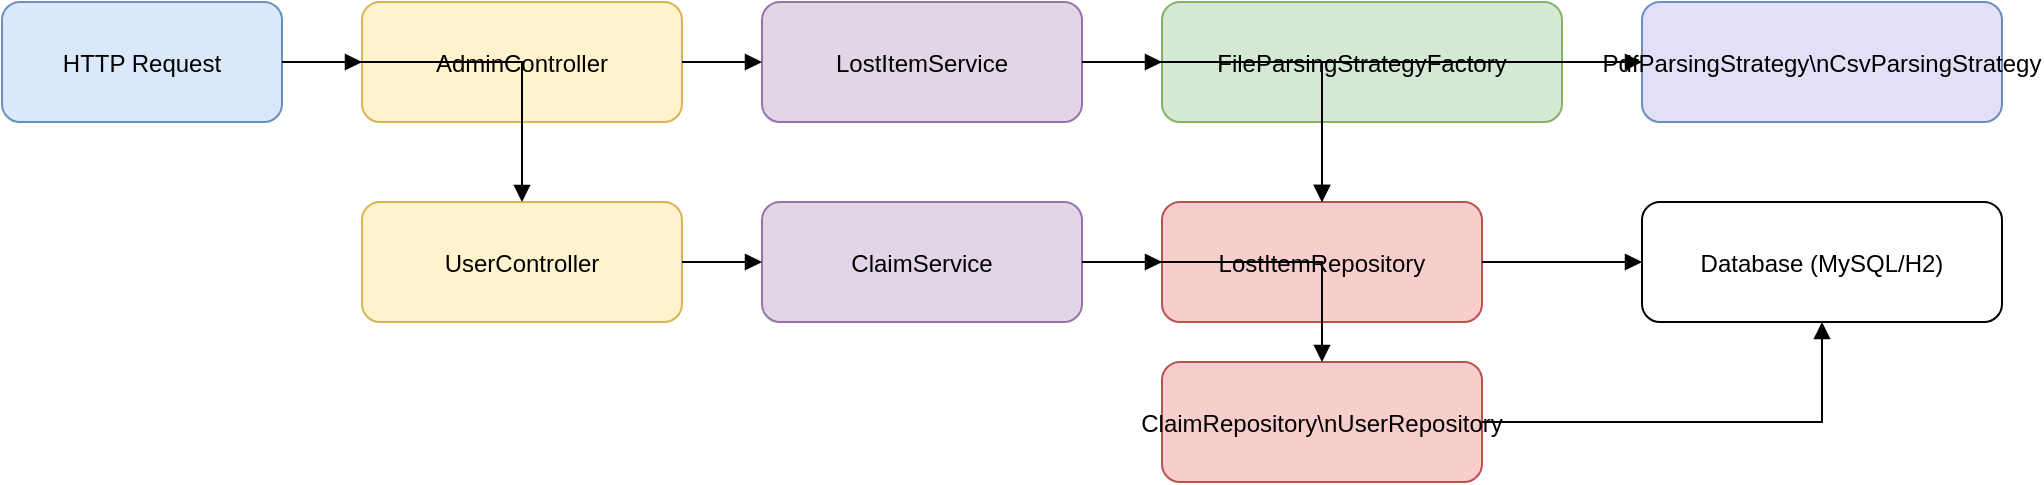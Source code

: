 <mxfile version="15.8.7" type="device">
  <diagram id="api-flow" name="API Flow">
    <mxGraphModel dx="1044" dy="624" grid="1" gridSize="10" guides="1" tooltips="1" connect="1" arrows="1" fold="1" page="1" pageScale="1" pageWidth="827" pageHeight="1169">
      <root>
        <mxCell id="0"/>
        <mxCell id="1" parent="0"/>
        
        <!-- HTTP Request -->
        <mxCell id="2" value="HTTP Request" style="rounded=1;fillColor=#DAE8FC;strokeColor=#6C8EBF;" vertex="1" parent="1">
          <mxGeometry x="20" y="20" width="140" height="60" as="geometry"/>
        </mxCell>
        
        <!-- Controllers -->
        <mxCell id="3" value="AdminController" style="rounded=1;fillColor=#FFF2CC;strokeColor=#D6B656;" vertex="1" parent="1">
          <mxGeometry x="200" y="20" width="160" height="60" as="geometry"/>
        </mxCell>
        <mxCell id="4" value="UserController" style="rounded=1;fillColor=#FFF2CC;strokeColor=#D6B656;" vertex="1" parent="1">
          <mxGeometry x="200" y="120" width="160" height="60" as="geometry"/>
        </mxCell>
        
        <!-- Services -->
        <mxCell id="5" value="LostItemService" style="rounded=1;fillColor=#E1D5E7;strokeColor=#9673A6;" vertex="1" parent="1">
          <mxGeometry x="400" y="20" width="160" height="60" as="geometry"/>
        </mxCell>
        <mxCell id="6" value="ClaimService" style="rounded=1;fillColor=#E1D5E7;strokeColor=#9673A6;" vertex="1" parent="1">
          <mxGeometry x="400" y="120" width="160" height="60" as="geometry"/>
        </mxCell>
        
        <!-- Factory -->
        <mxCell id="7" value="FileParsingStrategyFactory" style="rounded=1;fillColor=#D5E8D4;strokeColor=#82B366;" vertex="1" parent="1">
          <mxGeometry x="600" y="20" width="200" height="60" as="geometry"/>
        </mxCell>
        
        <!-- Strategies -->
        <mxCell id="8" value="PdfParsingStrategy\nCsvParsingStrategy" style="rounded=1;fillColor=#E1E0F8;strokeColor=#6C8EBF;" vertex="1" parent="1">
          <mxGeometry x="840" y="20" width="180" height="60" as="geometry"/>
        </mxCell>
        
        <!-- Repositories -->
        <mxCell id="9" value="LostItemRepository" style="rounded=1;fillColor=#F8CECC;strokeColor=#B85450;" vertex="1" parent="1">
          <mxGeometry x="600" y="120" width="160" height="60" as="geometry"/>
        </mxCell>
        <mxCell id="10" value="ClaimRepository\nUserRepository" style="rounded=1;fillColor=#F8CECC;strokeColor=#B85450;" vertex="1" parent="1">
          <mxGeometry x="600" y="200" width="160" height="60" as="geometry"/>
        </mxCell>
        
        <!-- Database -->
        <mxCell id="11" value="Database (MySQL/H2)" style="rounded=1;fillColor=#FFF;strokeColor=#000;" vertex="1" parent="1">
          <mxGeometry x="840" y="120" width="180" height="60" as="geometry"/>
        </mxCell>
        
        <!-- Edges -->
        <mxCell id="e1" style="edgeStyle=orthogonalEdgeStyle;rounded=0;endArrow=block;" edge="1" source="2" target="3" parent="1">
          <mxGeometry relative="1" as="geometry"/>
        </mxCell>
        <mxCell id="e2" style="edgeStyle=orthogonalEdgeStyle;rounded=0;endArrow=block;" edge="1" source="2" target="4" parent="1">
          <mxGeometry relative="1" as="geometry"/>
        </mxCell>
        <mxCell id="e3" style="edgeStyle=orthogonalEdgeStyle;rounded=0;endArrow=block;" edge="1" source="3" target="5" parent="1">
          <mxGeometry relative="1" as="geometry"/>
        </mxCell>
        <mxCell id="e4" style="edgeStyle=orthogonalEdgeStyle;rounded=0;endArrow=block;" edge="1" source="5" target="7" parent="1">
          <mxGeometry relative="1" as="geometry"/>
        </mxCell>
        <mxCell id="e5" style="edgeStyle=orthogonalEdgeStyle;rounded=0;endArrow=block;" edge="1" source="7" target="8" parent="1">
          <mxGeometry relative="1" as="geometry"/>
        </mxCell>
        <mxCell id="e6" style="edgeStyle=orthogonalEdgeStyle;rounded=0;endArrow=block;" edge="1" source="8" target="9" parent="1">
          <mxGeometry relative="1" as="geometry"/>
        </mxCell>
        <mxCell id="e7" style="edgeStyle=orthogonalEdgeStyle;rounded=0;endArrow=block;" edge="1" source="5" target="9" parent="1">
          <mxGeometry relative="1" as="geometry"/>
        </mxCell>
        <mxCell id="e8" style="edgeStyle=orthogonalEdgeStyle;rounded=0;endArrow=block;" edge="1" source="4" target="6" parent="1">
          <mxGeometry relative="1" as="geometry"/>
        </mxCell>
        <mxCell id="e9" style="edgeStyle=orthogonalEdgeStyle;rounded=0;endArrow=block;" edge="1" source="6" target="9" parent="1">
          <mxGeometry relative="1" as="geometry"/>
        </mxCell>
        <mxCell id="e10" style="edgeStyle=orthogonalEdgeStyle;rounded=0;endArrow=block;" edge="1" source="6" target="10" parent="1">
          <mxGeometry relative="1" as="geometry"/>
        </mxCell>
        <mxCell id="e11" style="edgeStyle=orthogonalEdgeStyle;rounded=0;endArrow=block;" edge="1" source="9" target="11" parent="1">
          <mxGeometry relative="1" as="geometry"/>
        </mxCell>
        <mxCell id="e12" style="edgeStyle=orthogonalEdgeStyle;rounded=0;endArrow=block;" edge="1" source="10" target="11" parent="1">
          <mxGeometry relative="1" as="geometry"/>
        </mxCell>
        
      </root>
    </mxGraphModel>
  </diagram>
</mxfile>
